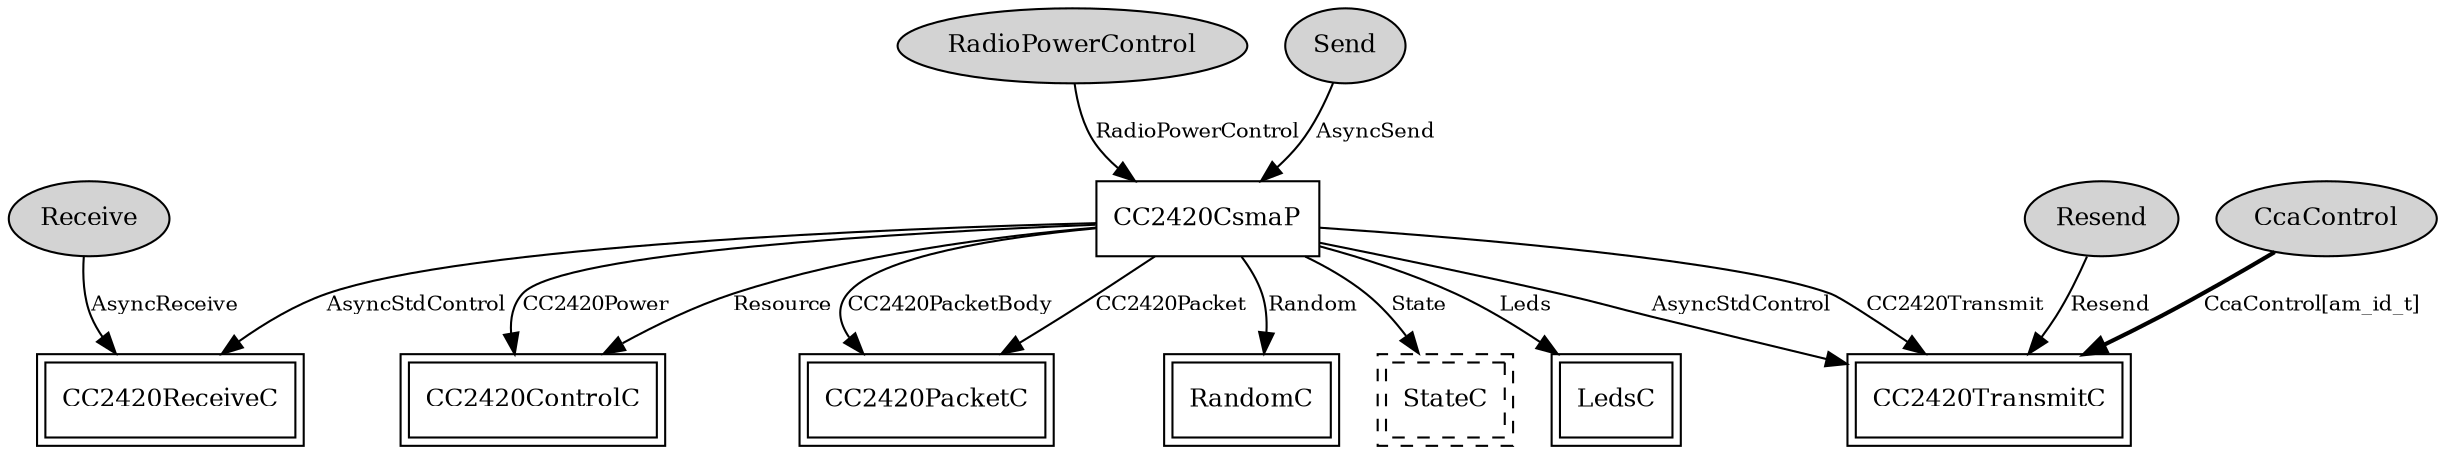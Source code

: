 digraph "CC2420CsmaC" {
  n0x2b7f5c144cf0 [shape=ellipse, style=filled, label="CcaControl", fontsize=12];
  "CC2420TransmitC" [fontsize=12, shape=box,peripheries=2, URL="../chtml/CC2420TransmitC.html"];
  n0x2b7f5c1455d0 [shape=ellipse, style=filled, label="RadioPowerControl", fontsize=12];
  "CC2420CsmaP" [fontsize=12, shape=box, URL="../chtml/CC2420CsmaP.html"];
  n0x2b7f5c13dcc0 [shape=ellipse, style=filled, label="Send", fontsize=12];
  "CC2420CsmaP" [fontsize=12, shape=box, URL="../chtml/CC2420CsmaP.html"];
  n0x2b7f5c13a628 [shape=ellipse, style=filled, label="Resend", fontsize=12];
  "CC2420TransmitC" [fontsize=12, shape=box,peripheries=2, URL="../chtml/CC2420TransmitC.html"];
  n0x2b7f5c144020 [shape=ellipse, style=filled, label="Receive", fontsize=12];
  "CC2420ReceiveC" [fontsize=12, shape=box,peripheries=2, URL="../chtml/CC2420ReceiveC.html"];
  "CC2420CsmaP" [fontsize=12, shape=box, URL="../chtml/CC2420CsmaP.html"];
  "CC2420ControlC" [fontsize=12, shape=box,peripheries=2, URL="../chtml/tos.chips.cc2420.control.CC2420ControlC.html"];
  "CC2420CsmaP" [fontsize=12, shape=box, URL="../chtml/CC2420CsmaP.html"];
  "CC2420ControlC" [fontsize=12, shape=box,peripheries=2, URL="../chtml/tos.chips.cc2420.control.CC2420ControlC.html"];
  "CC2420CsmaP" [fontsize=12, shape=box, URL="../chtml/CC2420CsmaP.html"];
  "CC2420ReceiveC" [fontsize=12, shape=box,peripheries=2, URL="../chtml/CC2420ReceiveC.html"];
  "CC2420TransmitC" [fontsize=12, shape=box,peripheries=2, URL="../chtml/CC2420TransmitC.html"];
  "CC2420CsmaP" [fontsize=12, shape=box, URL="../chtml/CC2420CsmaP.html"];
  "CC2420TransmitC" [fontsize=12, shape=box,peripheries=2, URL="../chtml/CC2420TransmitC.html"];
  "CC2420CsmaP" [fontsize=12, shape=box, URL="../chtml/CC2420CsmaP.html"];
  "CC2420PacketC" [fontsize=12, shape=box,peripheries=2, URL="../chtml/CC2420PacketC.html"];
  "CC2420CsmaP" [fontsize=12, shape=box, URL="../chtml/CC2420CsmaP.html"];
  "CC2420PacketC" [fontsize=12, shape=box,peripheries=2, URL="../chtml/CC2420PacketC.html"];
  "CC2420CsmaP" [fontsize=12, shape=box, URL="../chtml/CC2420CsmaP.html"];
  "RandomC" [fontsize=12, shape=box,peripheries=2, URL="../chtml/tos.system.RandomC.html"];
  "CC2420CsmaP" [fontsize=12, shape=box, URL="../chtml/CC2420CsmaP.html"];
  "CC2420CsmaC.StateC" [fontsize=12, shape=box,peripheries=2, style=dashed, label="StateC", URL="../chtml/tos.system.StateC.html"];
  "CC2420CsmaP" [fontsize=12, shape=box, URL="../chtml/CC2420CsmaP.html"];
  "LedsC" [fontsize=12, shape=box,peripheries=2, URL="../chtml/tos.system.LedsC.html"];
  "n0x2b7f5c144cf0" -> "CC2420TransmitC" [label="CcaControl[am_id_t]", style=bold, URL="../ihtml/CcaControl.html", fontsize=10];
  "n0x2b7f5c1455d0" -> "CC2420CsmaP" [label="RadioPowerControl", URL="../ihtml/RadioPowerControl.html", fontsize=10];
  "n0x2b7f5c13dcc0" -> "CC2420CsmaP" [label="AsyncSend", URL="../ihtml/AsyncSend.html", fontsize=10];
  "n0x2b7f5c13a628" -> "CC2420TransmitC" [label="Resend", URL="../ihtml/Resend.html", fontsize=10];
  "n0x2b7f5c144020" -> "CC2420ReceiveC" [label="AsyncReceive", URL="../ihtml/AsyncReceive.html", fontsize=10];
  "CC2420CsmaP" -> "CC2420ControlC" [label="Resource", URL="../ihtml/tos.interfaces.Resource.html", fontsize=10];
  "CC2420CsmaP" -> "CC2420ControlC" [label="CC2420Power", URL="../ihtml/tos.chips.cc2420.interfaces.CC2420Power.html", fontsize=10];
  "CC2420CsmaP" -> "CC2420ReceiveC" [label="AsyncStdControl", URL="../ihtml/tos.interfaces.AsyncStdControl.html", fontsize=10];
  "CC2420CsmaP" -> "CC2420TransmitC" [label="AsyncStdControl", URL="../ihtml/tos.interfaces.AsyncStdControl.html", fontsize=10];
  "CC2420CsmaP" -> "CC2420TransmitC" [label="CC2420Transmit", URL="../ihtml/CC2420Transmit.html", fontsize=10];
  "CC2420CsmaP" -> "CC2420PacketC" [label="CC2420Packet", URL="../ihtml/tos.chips.cc2420.interfaces.CC2420Packet.html", fontsize=10];
  "CC2420CsmaP" -> "CC2420PacketC" [label="CC2420PacketBody", URL="../ihtml/tos.chips.cc2420.interfaces.CC2420PacketBody.html", fontsize=10];
  "CC2420CsmaP" -> "RandomC" [label="Random", URL="../ihtml/tos.interfaces.Random.html", fontsize=10];
  "CC2420CsmaP" -> "CC2420CsmaC.StateC" [label="State", URL="../ihtml/tos.interfaces.State.html", fontsize=10];
  "CC2420CsmaP" -> "LedsC" [label="Leds", URL="../ihtml/tos.interfaces.Leds.html", fontsize=10];
}
